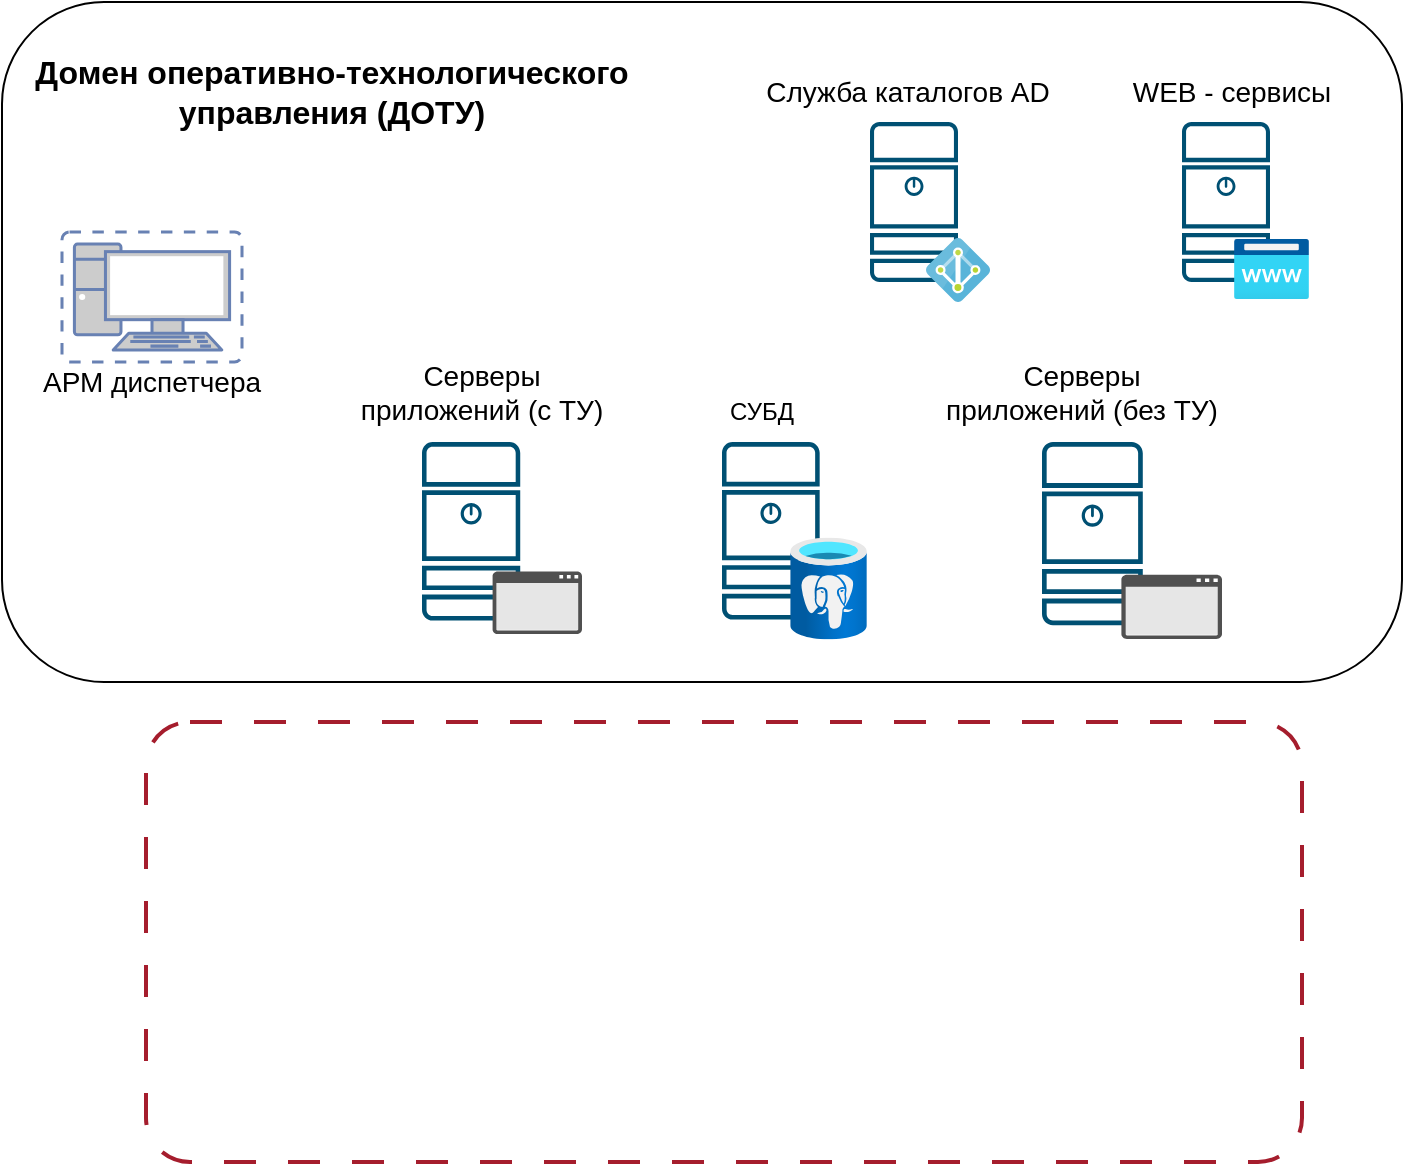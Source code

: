 <mxfile version="28.2.7">
  <diagram name="Страница — 1" id="tg3USUmfea0GnftBFbyw">
    <mxGraphModel dx="983" dy="520" grid="1" gridSize="10" guides="1" tooltips="1" connect="1" arrows="1" fold="1" page="1" pageScale="1" pageWidth="827" pageHeight="1169" math="0" shadow="0">
      <root>
        <mxCell id="0" />
        <mxCell id="1" parent="0" />
        <mxCell id="JiDbIx2vVGZ_7LprIlS1-1" value="" style="rounded=1;whiteSpace=wrap;html=1;movable=1;resizable=1;rotatable=1;deletable=1;editable=1;locked=0;connectable=1;labelPosition=center;verticalLabelPosition=middle;align=center;verticalAlign=middle;flipH=1;" parent="1" vertex="1">
          <mxGeometry x="40" y="40" width="700" height="340" as="geometry" />
        </mxCell>
        <mxCell id="JiDbIx2vVGZ_7LprIlS1-2" value="" style="group" parent="1" vertex="1" connectable="0">
          <mxGeometry x="400" y="260" width="80" height="101" as="geometry" />
        </mxCell>
        <mxCell id="JiDbIx2vVGZ_7LprIlS1-3" value="" style="rounded=1;whiteSpace=wrap;html=1;strokeColor=#FFFFFF;container=0;" parent="JiDbIx2vVGZ_7LprIlS1-2" vertex="1">
          <mxGeometry width="49.412" height="88.791" as="geometry" />
        </mxCell>
        <mxCell id="JiDbIx2vVGZ_7LprIlS1-4" value="" style="sketch=0;points=[[0.015,0.015,0],[0.985,0.015,0],[0.985,0.985,0],[0.015,0.985,0],[0.25,0,0],[0.5,0,0],[0.75,0,0],[1,0.25,0],[1,0.5,0],[1,0.75,0],[0.75,1,0],[0.5,1,0],[0.25,1,0],[0,0.75,0],[0,0.5,0],[0,0.25,0]];verticalLabelPosition=bottom;html=1;verticalAlign=top;aspect=fixed;align=center;pointerEvents=1;shape=mxgraph.cisco19.server;fillColor=#005073;strokeColor=none;fontSize=10;container=0;" parent="JiDbIx2vVGZ_7LprIlS1-2" vertex="1">
          <mxGeometry width="48.835" height="88.791" as="geometry" />
        </mxCell>
        <mxCell id="JiDbIx2vVGZ_7LprIlS1-5" value="" style="image;aspect=fixed;html=1;points=[];align=center;fontSize=12;image=img/lib/azure2/databases/Azure_Database_PostgreSQL_Server.svg;" parent="JiDbIx2vVGZ_7LprIlS1-2" vertex="1">
          <mxGeometry x="34.118" y="47.725" width="38.291" height="51.055" as="geometry" />
        </mxCell>
        <mxCell id="JiDbIx2vVGZ_7LprIlS1-6" value="" style="group" parent="1" vertex="1" connectable="0">
          <mxGeometry x="474" y="100" width="68" height="91" as="geometry" />
        </mxCell>
        <mxCell id="JiDbIx2vVGZ_7LprIlS1-7" value="" style="rounded=1;whiteSpace=wrap;html=1;strokeColor=#FFFFFF;container=0;" parent="JiDbIx2vVGZ_7LprIlS1-6" vertex="1">
          <mxGeometry width="42" height="80" as="geometry" />
        </mxCell>
        <mxCell id="JiDbIx2vVGZ_7LprIlS1-8" value="" style="sketch=0;points=[[0.015,0.015,0],[0.985,0.015,0],[0.985,0.985,0],[0.015,0.985,0],[0.25,0,0],[0.5,0,0],[0.75,0,0],[1,0.25,0],[1,0.5,0],[1,0.75,0],[0.75,1,0],[0.5,1,0],[0.25,1,0],[0,0.75,0],[0,0.5,0],[0,0.25,0]];verticalLabelPosition=bottom;html=1;verticalAlign=top;aspect=fixed;align=center;pointerEvents=1;shape=mxgraph.cisco19.server;fillColor=#005073;strokeColor=none;fontSize=10;container=0;" parent="JiDbIx2vVGZ_7LprIlS1-6" vertex="1">
          <mxGeometry width="44" height="80" as="geometry" />
        </mxCell>
        <mxCell id="JiDbIx2vVGZ_7LprIlS1-9" value="" style="image;sketch=0;aspect=fixed;html=1;points=[];align=center;fontSize=12;image=img/lib/mscae/Active_Directory.svg;" parent="JiDbIx2vVGZ_7LprIlS1-6" vertex="1">
          <mxGeometry x="28" y="58" width="32" height="32" as="geometry" />
        </mxCell>
        <mxCell id="qKras6gi_AzTFav5Ec5C-1" value="Домен оперативно-технологического управления (ДОТУ)" style="text;html=1;whiteSpace=wrap;strokeColor=none;fillColor=none;align=center;verticalAlign=middle;rounded=0;fontSize=16;fontStyle=1" vertex="1" parent="1">
          <mxGeometry x="40" y="55" width="330" height="60" as="geometry" />
        </mxCell>
        <mxCell id="qKras6gi_AzTFav5Ec5C-3" value="СУБД" style="text;html=1;whiteSpace=wrap;strokeColor=none;fillColor=none;align=center;verticalAlign=middle;rounded=0;" vertex="1" parent="1">
          <mxGeometry x="390" y="230" width="60" height="30" as="geometry" />
        </mxCell>
        <mxCell id="qKras6gi_AzTFav5Ec5C-4" value="" style="fontColor=#0066CC;verticalAlign=top;verticalLabelPosition=bottom;labelPosition=center;align=center;html=1;outlineConnect=0;fillColor=#CCCCCC;strokeColor=#6881B3;gradientColor=none;gradientDirection=north;strokeWidth=2;shape=mxgraph.networks.virtual_pc;" vertex="1" parent="1">
          <mxGeometry x="70" y="155" width="90" height="65" as="geometry" />
        </mxCell>
        <mxCell id="qKras6gi_AzTFav5Ec5C-5" value="АРМ диспетчера" style="text;html=1;whiteSpace=wrap;strokeColor=none;fillColor=none;align=center;verticalAlign=middle;rounded=0;fontSize=14;" vertex="1" parent="1">
          <mxGeometry x="45" y="220" width="140" height="20" as="geometry" />
        </mxCell>
        <mxCell id="qKras6gi_AzTFav5Ec5C-6" value="" style="group" vertex="1" connectable="0" parent="1">
          <mxGeometry x="250" y="260" width="80" height="96" as="geometry" />
        </mxCell>
        <mxCell id="qKras6gi_AzTFav5Ec5C-7" value="" style="rounded=1;whiteSpace=wrap;html=1;strokeColor=#FFFFFF;container=0;" vertex="1" parent="qKras6gi_AzTFav5Ec5C-6">
          <mxGeometry width="49.412" height="89.302" as="geometry" />
        </mxCell>
        <mxCell id="qKras6gi_AzTFav5Ec5C-8" value="" style="sketch=0;points=[[0.015,0.015,0],[0.985,0.015,0],[0.985,0.985,0],[0.015,0.985,0],[0.25,0,0],[0.5,0,0],[0.75,0,0],[1,0.25,0],[1,0.5,0],[1,0.75,0],[0.75,1,0],[0.5,1,0],[0.25,1,0],[0,0.75,0],[0,0.5,0],[0,0.25,0]];verticalLabelPosition=bottom;html=1;verticalAlign=top;aspect=fixed;align=center;pointerEvents=1;shape=mxgraph.cisco19.server;fillColor=#005073;strokeColor=none;fontSize=10;container=0;" vertex="1" parent="qKras6gi_AzTFav5Ec5C-6">
          <mxGeometry width="49.116" height="89.302" as="geometry" />
        </mxCell>
        <mxCell id="qKras6gi_AzTFav5Ec5C-9" value="" style="whiteSpace=wrap;html=1;strokeColor=none;fillColor=#E6E6E6;container=0;" vertex="1" parent="qKras6gi_AzTFav5Ec5C-6">
          <mxGeometry x="36.412" y="68.912" width="42.471" height="25.005" as="geometry" />
        </mxCell>
        <mxCell id="qKras6gi_AzTFav5Ec5C-10" value="" style="sketch=0;pointerEvents=1;shadow=0;dashed=0;html=1;strokeColor=none;fillColor=#505050;labelPosition=center;verticalLabelPosition=bottom;verticalAlign=top;outlineConnect=0;align=center;shape=mxgraph.office.concepts.application_generic;container=0;" vertex="1" parent="qKras6gi_AzTFav5Ec5C-6">
          <mxGeometry x="35.294" y="64.744" width="44.706" height="31.256" as="geometry" />
        </mxCell>
        <mxCell id="qKras6gi_AzTFav5Ec5C-11" value="Серверы приложений (с ТУ)" style="text;html=1;whiteSpace=wrap;strokeColor=none;fillColor=none;align=center;verticalAlign=middle;rounded=0;fontSize=14;" vertex="1" parent="1">
          <mxGeometry x="210" y="220" width="140" height="30" as="geometry" />
        </mxCell>
        <mxCell id="qKras6gi_AzTFav5Ec5C-12" value="Служба каталогов AD" style="text;html=1;whiteSpace=wrap;strokeColor=none;fillColor=none;align=center;verticalAlign=middle;rounded=0;fontSize=14;" vertex="1" parent="1">
          <mxGeometry x="413" y="70" width="160" height="30" as="geometry" />
        </mxCell>
        <mxCell id="qKras6gi_AzTFav5Ec5C-13" value="" style="group" vertex="1" connectable="0" parent="1">
          <mxGeometry x="560" y="260" width="90" height="98.5" as="geometry" />
        </mxCell>
        <mxCell id="qKras6gi_AzTFav5Ec5C-14" value="" style="rounded=1;whiteSpace=wrap;html=1;strokeColor=#FFFFFF;container=0;" vertex="1" parent="qKras6gi_AzTFav5Ec5C-13">
          <mxGeometry width="55.588" height="91.628" as="geometry" />
        </mxCell>
        <mxCell id="qKras6gi_AzTFav5Ec5C-15" value="" style="sketch=0;points=[[0.015,0.015,0],[0.985,0.015,0],[0.985,0.985,0],[0.015,0.985,0],[0.25,0,0],[0.5,0,0],[0.75,0,0],[1,0.25,0],[1,0.5,0],[1,0.75,0],[0.75,1,0],[0.5,1,0],[0.25,1,0],[0,0.75,0],[0,0.5,0],[0,0.25,0]];verticalLabelPosition=bottom;html=1;verticalAlign=top;aspect=fixed;align=center;pointerEvents=1;shape=mxgraph.cisco19.server;fillColor=#005073;strokeColor=none;fontSize=10;container=0;" vertex="1" parent="qKras6gi_AzTFav5Ec5C-13">
          <mxGeometry width="50.395" height="91.628" as="geometry" />
        </mxCell>
        <mxCell id="qKras6gi_AzTFav5Ec5C-16" value="" style="whiteSpace=wrap;html=1;strokeColor=none;fillColor=#E6E6E6;container=0;" vertex="1" parent="qKras6gi_AzTFav5Ec5C-13">
          <mxGeometry x="40.963" y="70.706" width="47.779" height="25.656" as="geometry" />
        </mxCell>
        <mxCell id="qKras6gi_AzTFav5Ec5C-17" value="" style="sketch=0;pointerEvents=1;shadow=0;dashed=0;html=1;strokeColor=none;fillColor=#505050;labelPosition=center;verticalLabelPosition=bottom;verticalAlign=top;outlineConnect=0;align=center;shape=mxgraph.office.concepts.application_generic;container=0;" vertex="1" parent="qKras6gi_AzTFav5Ec5C-13">
          <mxGeometry x="39.706" y="66.43" width="50.294" height="32.07" as="geometry" />
        </mxCell>
        <mxCell id="qKras6gi_AzTFav5Ec5C-18" value="Серверы приложений (без ТУ)" style="text;html=1;whiteSpace=wrap;strokeColor=none;fillColor=none;align=center;verticalAlign=middle;rounded=0;fontSize=14;" vertex="1" parent="1">
          <mxGeometry x="510" y="220" width="140" height="30" as="geometry" />
        </mxCell>
        <mxCell id="qKras6gi_AzTFav5Ec5C-19" value="" style="group" vertex="1" connectable="0" parent="1">
          <mxGeometry x="630" y="100" width="68" height="91" as="geometry" />
        </mxCell>
        <mxCell id="qKras6gi_AzTFav5Ec5C-20" value="" style="rounded=1;whiteSpace=wrap;html=1;strokeColor=#FFFFFF;container=0;" vertex="1" parent="qKras6gi_AzTFav5Ec5C-19">
          <mxGeometry width="42" height="80" as="geometry" />
        </mxCell>
        <mxCell id="qKras6gi_AzTFav5Ec5C-21" value="" style="sketch=0;points=[[0.015,0.015,0],[0.985,0.015,0],[0.985,0.985,0],[0.015,0.985,0],[0.25,0,0],[0.5,0,0],[0.75,0,0],[1,0.25,0],[1,0.5,0],[1,0.75,0],[0.75,1,0],[0.5,1,0],[0.25,1,0],[0,0.75,0],[0,0.5,0],[0,0.25,0]];verticalLabelPosition=bottom;html=1;verticalAlign=top;aspect=fixed;align=center;pointerEvents=1;shape=mxgraph.cisco19.server;fillColor=#005073;strokeColor=none;fontSize=10;container=0;" vertex="1" parent="qKras6gi_AzTFav5Ec5C-19">
          <mxGeometry width="44" height="80" as="geometry" />
        </mxCell>
        <mxCell id="qKras6gi_AzTFav5Ec5C-22" value="" style="image;aspect=fixed;html=1;points=[];align=center;fontSize=12;image=img/lib/azure2/app_services/App_Service_Domains.svg;" vertex="1" parent="qKras6gi_AzTFav5Ec5C-19">
          <mxGeometry x="26" y="58.5" width="37.5" height="30" as="geometry" />
        </mxCell>
        <mxCell id="qKras6gi_AzTFav5Ec5C-23" value="WEB - сервисы" style="text;html=1;whiteSpace=wrap;strokeColor=none;fillColor=none;align=center;verticalAlign=middle;rounded=0;fontSize=14;" vertex="1" parent="1">
          <mxGeometry x="600" y="70" width="110" height="30" as="geometry" />
        </mxCell>
        <mxCell id="qKras6gi_AzTFav5Ec5C-37" value="" style="points=[[0.25,0,0],[0.5,0,0],[0.75,0,0],[1,0.25,0],[1,0.5,0],[1,0.75,0],[0.75,1,0],[0.5,1,0],[0.25,1,0],[0,0.75,0],[0,0.5,0],[0,0.25,0]];rounded=1;arcSize=10;dashed=1;fillColor=none;gradientColor=none;dashPattern=8 8;strokeWidth=2;whiteSpace=wrap;html=1;strokeColor=light-dark(#a51d2d, #ededed);" vertex="1" parent="1">
          <mxGeometry x="112" y="400" width="578" height="220" as="geometry" />
        </mxCell>
      </root>
    </mxGraphModel>
  </diagram>
</mxfile>
